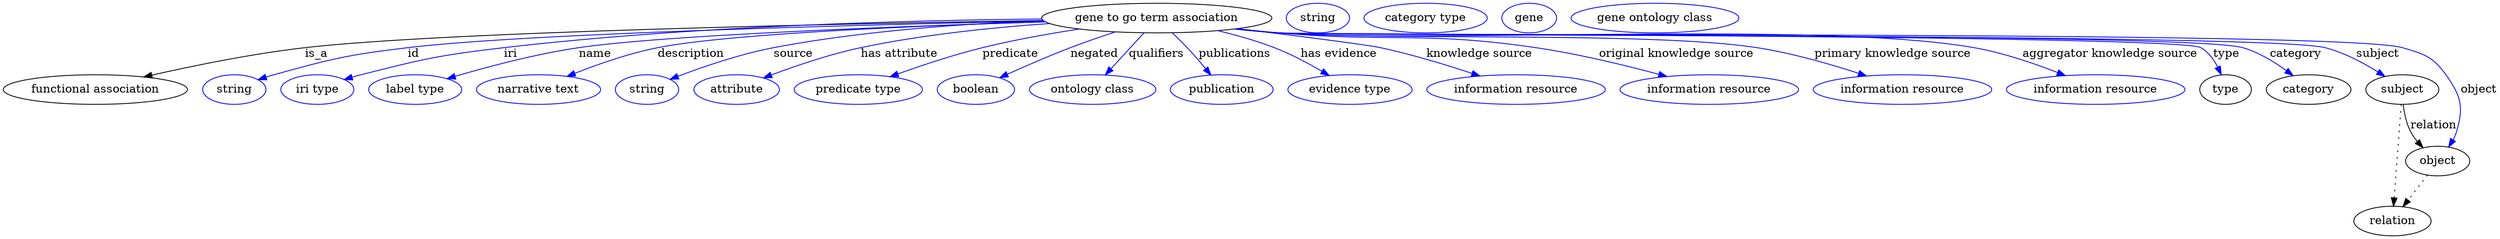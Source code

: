 digraph {
	graph [bb="0,0,3029.8,283"];
	node [label="\N"];
	"gene to go term association"	[height=0.5,
		label="gene to go term association",
		pos="1399.8,265",
		width=3.8816];
	"functional association"	[height=0.5,
		pos="111.79,178",
		width=3.1053];
	"gene to go term association" -> "functional association"	[label=is_a,
		lp="379.79,221.5",
		pos="e,170.65,193.38 1261.9,262.08 1021.5,258.27 535.09,248.4 365.79,229 302.48,221.74 231.37,207.19 180.54,195.64"];
	id	[color=blue,
		height=0.5,
		label=string,
		pos="279.79,178",
		width=1.0652];
	"gene to go term association" -> id	[color=blue,
		label=id,
		lp="497.79,221.5",
		pos="e,308.77,190 1262.7,261.43 1046.5,256.92 635.94,246.37 490.79,229 417.4,220.22 399.03,215.72 327.79,196 324.68,195.14 321.48,194.18 \
318.28,193.16",
		style=solid];
	iri	[color=blue,
		height=0.5,
		label="iri type",
		pos="380.79,178",
		width=1.2277];
	"gene to go term association" -> iri	[color=blue,
		label=iri,
		lp="615.79,221.5",
		pos="e,413.4,190.15 1260.2,263.86 1101.6,262.31 835.25,255.46 607.79,229 529.61,219.91 510.08,215.39 433.79,196 430.36,195.13 426.83,\
194.16 423.29,193.14",
		style=solid];
	name	[color=blue,
		height=0.5,
		label="label type",
		pos="499.79,178",
		width=1.5707];
	"gene to go term association" -> name	[color=blue,
		label=name,
		lp="718.79,221.5",
		pos="e,538.6,191.2 1264.6,260.36 1092.3,255.18 804.12,244.55 698.79,229 646.65,221.3 588.3,205.8 548.34,194.09",
		style=solid];
	description	[color=blue,
		height=0.5,
		label="narrative text",
		pos="649.79,178",
		width=2.0943];
	"gene to go term association" -> description	[color=blue,
		label=description,
		lp="835.29,221.5",
		pos="e,684.5,193.99 1264.2,260.47 1113.9,255.8 881.3,246.08 794.79,229 760.09,222.15 722.36,208.94 694.09,197.83",
		style=solid];
	source	[color=blue,
		height=0.5,
		label=string,
		pos="781.79,178",
		width=1.0652];
	"gene to go term association" -> source	[color=blue,
		label=source,
		lp="958.79,221.5",
		pos="e,809.7,190.51 1262.1,261.8 1169,258.33 1043.6,249.76 934.79,229 894.29,221.28 849.66,205.85 819.1,194.16",
		style=solid];
	"has attribute"	[color=blue,
		height=0.5,
		label=attribute,
		pos="889.79,178",
		width=1.4443];
	"gene to go term association" -> "has attribute"	[color=blue,
		label="has attribute",
		lp="1087.8,221.5",
		pos="e,922.49,192.18 1270,258.33 1201.3,253.57 1115.8,244.88 1040.8,229 1003.3,221.07 962.06,207.04 932.17,195.85",
		style=solid];
	predicate	[color=blue,
		height=0.5,
		label="predicate type",
		pos="1037.8,178",
		width=2.1665];
	"gene to go term association" -> predicate	[color=blue,
		label=predicate,
		lp="1222.8,221.5",
		pos="e,1076.7,193.75 1305.9,251.63 1269.1,245.95 1226.7,238.37 1188.8,229 1154,220.41 1115.6,207.67 1086.3,197.2",
		style=solid];
	negated	[color=blue,
		height=0.5,
		label=boolean,
		pos="1180.8,178",
		width=1.2999];
	"gene to go term association" -> negated	[color=blue,
		label=negated,
		lp="1323.8,221.5",
		pos="e,1209.5,192.48 1349.3,248.19 1331.9,242.48 1312.4,235.77 1294.8,229 1269.1,219.12 1240.8,206.72 1218.9,196.74",
		style=solid];
	qualifiers	[color=blue,
		height=0.5,
		label="ontology class",
		pos="1321.8,178",
		width=2.1304];
	"gene to go term association" -> qualifiers	[color=blue,
		label=qualifiers,
		lp="1399.3,221.5",
		pos="e,1337.3,195.89 1384,246.8 1372.6,234.39 1357.1,217.46 1344.4,203.62",
		style=solid];
	publications	[color=blue,
		height=0.5,
		label=publication,
		pos="1478.8,178",
		width=1.7332];
	"gene to go term association" -> publications	[color=blue,
		label=publications,
		lp="1494.8,221.5",
		pos="e,1465.6,195.62 1418.6,246.96 1424.6,241.37 1431.1,235.05 1436.8,229 1444.4,220.96 1452.3,211.79 1459.1,203.52",
		style=solid];
	"has evidence"	[color=blue,
		height=0.5,
		label="evidence type",
		pos="1634.8,178",
		width=2.0943];
	"gene to go term association" -> "has evidence"	[color=blue,
		label="has evidence",
		lp="1621.3,221.5",
		pos="e,1609.5,195.08 1474,249.66 1496.5,244.31 1521,237.43 1542.8,229 1562.7,221.31 1583.7,210.17 1600.5,200.36",
		style=solid];
	"knowledge source"	[color=blue,
		height=0.5,
		label="information resource",
		pos="1836.8,178",
		width=3.015];
	"gene to go term association" -> "knowledge source"	[color=blue,
		label="knowledge source",
		lp="1792.3,221.5",
		pos="e,1792.8,194.5 1498.2,252.14 1569,243.48 1654.8,232.64 1671.8,229 1709.6,220.9 1751.2,208.25 1783.2,197.7",
		style=solid];
	"original knowledge source"	[color=blue,
		height=0.5,
		label="information resource",
		pos="2071.8,178",
		width=3.015];
	"gene to go term association" -> "original knowledge source"	[color=blue,
		label="original knowledge source",
		lp="2031.8,221.5",
		pos="e,2020.3,193.89 1497.5,252.06 1514.6,250.2 1532.2,248.42 1548.8,247 1687.2,235.12 1723.4,249.09 1860.8,229 1911.8,221.54 1968.7,\
207.74 2010.5,196.53",
		style=solid];
	"primary knowledge source"	[color=blue,
		height=0.5,
		label="information resource",
		pos="2306.8,178",
		width=3.015];
	"gene to go term association" -> "primary knowledge source"	[color=blue,
		label="primary knowledge source",
		lp="2294.8,221.5",
		pos="e,2263.1,194.58 1495.9,251.86 1513.4,249.97 1531.7,248.24 1548.8,247 1677.6,237.67 2002.1,248.7 2129.8,229 2172,222.48 2218.4,209.12 \
2253.2,197.85",
		style=solid];
	"aggregator knowledge source"	[color=blue,
		height=0.5,
		label="information resource",
		pos="2541.8,178",
		width=3.015];
	"gene to go term association" -> "aggregator knowledge source"	[color=blue,
		label="aggregator knowledge source",
		lp="2559.3,221.5",
		pos="e,2504.9,194.97 1495.1,251.81 1512.9,249.9 1531.4,248.18 1548.8,247 1736.2,234.34 2208.8,261.43 2393.8,229 2428.8,222.86 2466.8,\
209.88 2495.5,198.69",
		style=solid];
	type	[height=0.5,
		pos="2699.8,178",
		width=0.86659];
	"gene to go term association" -> type	[color=blue,
		label=type,
		lp="2700.8,221.5",
		pos="e,2694.5,196.13 1494.7,251.77 1512.6,249.86 1531.3,248.14 1548.8,247 1579.9,244.98 2642.8,244.56 2669.8,229 2678.9,223.74 2685.6,\
214.52 2690.3,205.41",
		style=solid];
	category	[height=0.5,
		pos="2800.8,178",
		width=1.4263];
	"gene to go term association" -> category	[color=blue,
		label=category,
		lp="2785.3,221.5",
		pos="e,2781.9,195.01 1494.7,251.76 1512.6,249.85 1531.3,248.13 1548.8,247 1613.8,242.8 2658.3,247.43 2720.8,229 2740,223.34 2759,211.71 \
2773.7,201.1",
		style=solid];
	subject	[height=0.5,
		pos="2914.8,178",
		width=1.2277];
	"gene to go term association" -> subject	[color=blue,
		label=subject,
		lp="2884.8,221.5",
		pos="e,2893.6,194.07 1494.6,251.75 1512.6,249.83 1531.3,248.12 1548.8,247 1619.3,242.49 2752.3,246.59 2820.8,229 2843.7,223.12 2867.1,\
210.66 2884.9,199.65",
		style=solid];
	object	[height=0.5,
		pos="2957.8,91",
		width=1.0832];
	"gene to go term association" -> object	[color=blue,
		label=object,
		lp="3007.8,178",
		pos="e,2971.2,108.09 1494.6,251.73 1512.6,249.82 1531.3,248.11 1548.8,247 1624.5,242.19 2842,250.34 2914.8,229 2941.4,221.2 2951.6,218.5 \
2967.8,196 2986.1,170.69 2989.7,156.9 2980.8,127 2979.8,123.55 2978.3,120.13 2976.5,116.85",
		style=solid];
	association_type	[color=blue,
		height=0.5,
		label=string,
		pos="1595.8,265",
		width=1.0652];
	association_category	[color=blue,
		height=0.5,
		label="category type",
		pos="1726.8,265",
		width=2.0762];
	subject -> object	[label=relation,
		lp="2952.8,134.5",
		pos="e,2939.9,107.23 2915.9,159.55 2917.1,149.57 2919.6,137.07 2924.8,127 2927,122.68 2929.9,118.52 2933.1,114.66"];
	relation	[height=0.5,
		pos="2902.8,18",
		width=1.2999];
	subject -> relation	[pos="e,2904.1,36.188 2913.5,159.79 2911.4,132.48 2907.3,78.994 2904.9,46.38",
		style=dotted];
	"gene to go term association_subject"	[color=blue,
		height=0.5,
		label=gene,
		pos="1852.8,265",
		width=0.92075];
	object -> relation	[pos="e,2915.6,35.54 2945.3,73.889 2938.4,64.939 2929.6,53.617 2921.8,43.584",
		style=dotted];
	"gene to go term association_object"	[color=blue,
		height=0.5,
		label="gene ontology class",
		pos="2005.8,265",
		width=2.8345];
}

